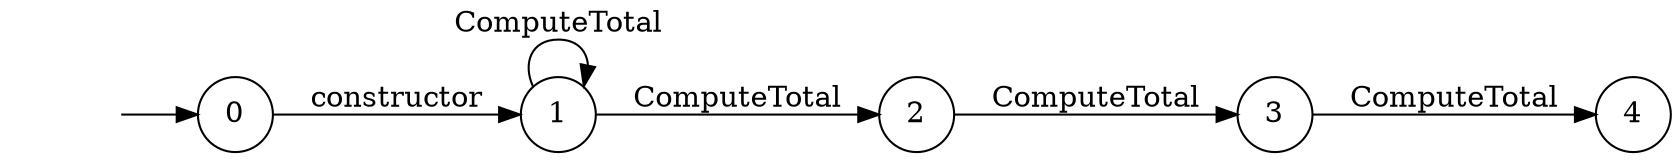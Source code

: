 digraph "Dapp-Automata-data/fuzzer/testnetdata-model-rq1/DefectiveComponentCounter/Ktail-2" {
	graph [rankdir=LR]
	"" [label="" shape=plaintext]
	2 [label=2 shape=circle]
	4 [label=4 shape=circle]
	3 [label=3 shape=circle]
	1 [label=1 shape=circle]
	0 [label=0 shape=circle]
	"" -> 0 [label=""]
	1 -> 2 [label=ComputeTotal]
	1 -> 1 [label=ComputeTotal]
	2 -> 3 [label=ComputeTotal]
	3 -> 4 [label=ComputeTotal]
	0 -> 1 [label=constructor]
}
